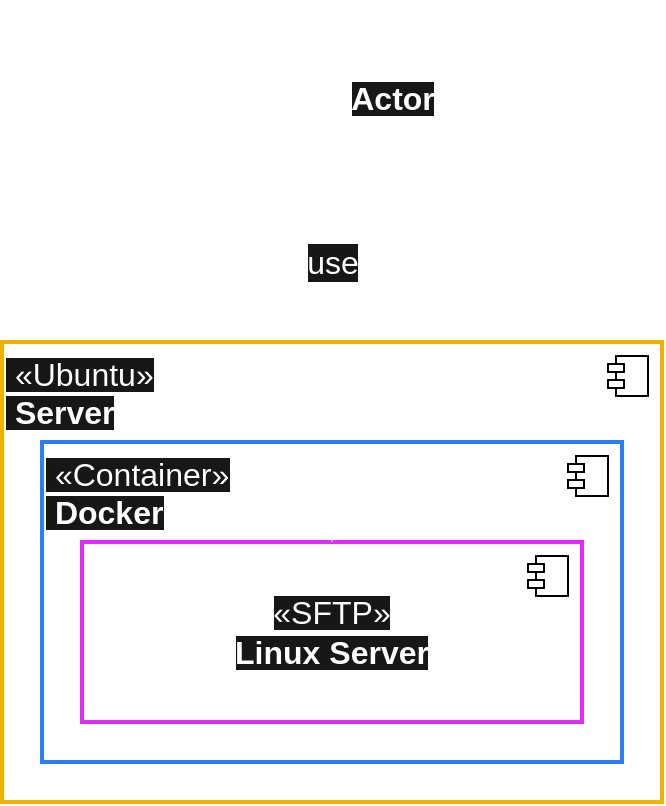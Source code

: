 <mxfile version="27.0.5" pages="3">
  <diagram name="server_sftp-introduction" id="ZuUjq1oBNj3Yt_BZWQuD">
    <mxGraphModel dx="872" dy="545" grid="1" gridSize="10" guides="1" tooltips="1" connect="1" arrows="1" fold="1" page="1" pageScale="1" pageWidth="350" pageHeight="420" math="0" shadow="0">
      <root>
        <mxCell id="0" />
        <mxCell id="1" value="Diagrama" style="locked=1;" parent="0" />
        <mxCell id="nhUN8rxTikC8suUAEnMW-1" value="&lt;span style=&quot;background-color: rgb(23, 23, 23);&quot;&gt;&amp;nbsp;«Ubuntu»&lt;br&gt;&lt;b&gt;&amp;nbsp;Server&lt;/b&gt;&lt;/span&gt;" style="html=1;dropTarget=0;whiteSpace=wrap;align=left;verticalAlign=top;fillColor=none;fontFamily=Helvetica;strokeColor=#F0B100;fontSize=16;strokeWidth=2;fontColor=#FFFFFF;" parent="1" vertex="1">
          <mxGeometry x="10" y="180" width="330" height="230" as="geometry" />
        </mxCell>
        <mxCell id="nhUN8rxTikC8suUAEnMW-2" value="" style="shape=module;jettyWidth=8;jettyHeight=4;fontFamily=Inter;fontSize=16;" parent="nhUN8rxTikC8suUAEnMW-1" vertex="1">
          <mxGeometry x="1" width="20" height="20" relative="1" as="geometry">
            <mxPoint x="-27" y="7" as="offset" />
          </mxGeometry>
        </mxCell>
        <mxCell id="nhUN8rxTikC8suUAEnMW-3" value="&lt;font style=&quot;background-color: rgb(23, 23, 23);&quot;&gt;&amp;nbsp;«Container»&lt;br&gt;&lt;b&gt;&amp;nbsp;Docker&lt;/b&gt;&lt;/font&gt;" style="html=1;dropTarget=0;whiteSpace=wrap;align=left;verticalAlign=top;fillColor=none;fontFamily=Helvetica;strokeColor=#2B7FFF;fontSize=16;strokeWidth=2;fontColor=#FFFFFF;" parent="1" vertex="1">
          <mxGeometry x="30" y="230" width="290" height="160" as="geometry" />
        </mxCell>
        <mxCell id="nhUN8rxTikC8suUAEnMW-4" value="" style="shape=module;jettyWidth=8;jettyHeight=4;fontFamily=Inter;fontSize=16;" parent="nhUN8rxTikC8suUAEnMW-3" vertex="1">
          <mxGeometry x="1" width="20" height="20" relative="1" as="geometry">
            <mxPoint x="-27" y="7" as="offset" />
          </mxGeometry>
        </mxCell>
        <mxCell id="nhUN8rxTikC8suUAEnMW-5" value="&lt;font style=&quot;background-color: rgb(23, 23, 23);&quot;&gt;«SFTP»&lt;br&gt;&lt;b&gt;Linux Server&lt;/b&gt;&lt;/font&gt;" style="html=1;dropTarget=0;whiteSpace=wrap;align=center;verticalAlign=middle;fillColor=none;fontFamily=Helvetica;strokeColor=#E12AFB;fontSize=16;strokeWidth=2;fontColor=#FFFFFF;" parent="1" vertex="1">
          <mxGeometry x="50" y="280" width="250" height="90" as="geometry" />
        </mxCell>
        <mxCell id="nhUN8rxTikC8suUAEnMW-6" value="" style="shape=module;jettyWidth=8;jettyHeight=4;fontFamily=Inter;fontSize=16;" parent="nhUN8rxTikC8suUAEnMW-5" vertex="1">
          <mxGeometry x="1" width="20" height="20" relative="1" as="geometry">
            <mxPoint x="-27" y="7" as="offset" />
          </mxGeometry>
        </mxCell>
        <mxCell id="nhUN8rxTikC8suUAEnMW-11" style="edgeStyle=orthogonalEdgeStyle;rounded=0;orthogonalLoop=1;jettySize=auto;html=1;dashed=1;strokeWidth=2;strokeColor=#FFFFFF;fontSize=16;" parent="1" source="nhUN8rxTikC8suUAEnMW-8" target="nhUN8rxTikC8suUAEnMW-5" edge="1">
          <mxGeometry relative="1" as="geometry">
            <mxPoint x="175" y="160" as="sourcePoint" />
            <Array as="points">
              <mxPoint x="175" y="190" />
              <mxPoint x="175" y="190" />
            </Array>
          </mxGeometry>
        </mxCell>
        <mxCell id="nhUN8rxTikC8suUAEnMW-13" value="&lt;span style=&quot;&quot;&gt;&lt;font style=&quot;&quot;&gt;use&lt;/font&gt;&lt;/span&gt;" style="edgeLabel;html=1;align=center;verticalAlign=middle;resizable=0;points=[];fontFamily=Helvetica;fontSize=16;labelBackgroundColor=#171717;fontColor=#FFFFFF;" parent="nhUN8rxTikC8suUAEnMW-11" vertex="1" connectable="0">
          <mxGeometry x="-0.365" y="-1" relative="1" as="geometry">
            <mxPoint x="1" y="-17" as="offset" />
          </mxGeometry>
        </mxCell>
        <mxCell id="nhUN8rxTikC8suUAEnMW-8" value="" style="shape=umlActor;verticalLabelPosition=bottom;verticalAlign=top;html=1;strokeWidth=2;strokeColor=#FFFFFF;fontSize=16;" parent="1" vertex="1">
          <mxGeometry x="150" y="10" width="50" height="90" as="geometry" />
        </mxCell>
        <mxCell id="nhUN8rxTikC8suUAEnMW-12" value="&lt;font style=&quot;color: rgb(255, 255, 255); background-color: rgb(23, 23, 23);&quot;&gt;Actor&lt;/font&gt;" style="text;align=center;fontStyle=1;verticalAlign=middle;spacingLeft=3;spacingRight=3;strokeColor=none;rotatable=0;points=[[0,0.5],[1,0.5]];portConstraint=eastwest;html=1;fontFamily=Helvetica;fontSize=16;" parent="1" vertex="1">
          <mxGeometry x="165" y="45" width="80" height="26" as="geometry" />
        </mxCell>
      </root>
    </mxGraphModel>
  </diagram>
  <diagram id="3j4ALyZD_itbC8EVBflF" name="server_sftp-docker">
    <mxGraphModel dx="872" dy="545" grid="1" gridSize="10" guides="1" tooltips="1" connect="1" arrows="1" fold="1" page="1" pageScale="1" pageWidth="500" pageHeight="610" math="0" shadow="0">
      <root>
        <mxCell id="0" />
        <mxCell id="1" value="Diagram" style="" parent="0" />
        <mxCell id="jNUU0SotHu1UUU-fDFnR-1" value="&lt;font style=&quot;color: rgb(255, 255, 255);&quot;&gt;«Ubuntu»&lt;br&gt;&lt;b&gt;Server&lt;/b&gt;&lt;/font&gt;" style="html=1;dropTarget=0;whiteSpace=wrap;fontSize=16;fontFamily=Helvetica;verticalAlign=top;fillColor=none;strokeColor=#F0B100;strokeWidth=2;" vertex="1" parent="1">
          <mxGeometry x="10" y="10" width="480" height="590" as="geometry" />
        </mxCell>
        <mxCell id="jNUU0SotHu1UUU-fDFnR-2" value="" style="shape=module;jettyWidth=8;jettyHeight=4;fontFamily=Helvetica;fontSize=16;" vertex="1" parent="jNUU0SotHu1UUU-fDFnR-1">
          <mxGeometry x="1" width="20" height="20" relative="1" as="geometry">
            <mxPoint x="-27" y="7" as="offset" />
          </mxGeometry>
        </mxCell>
        <mxCell id="mxg7SmcjYMl-GCq87uAX-1" value="&lt;font style=&quot;color: rgb(255, 255, 255);&quot;&gt;«Folder»&lt;br&gt;&lt;b&gt;Operating System&lt;/b&gt;&lt;/font&gt;" style="html=1;dropTarget=0;whiteSpace=wrap;fontSize=16;fontFamily=Helvetica;fillColor=none;strokeColor=#FF2056;strokeWidth=2;" vertex="1" parent="1">
          <mxGeometry x="160" y="60" width="180" height="90" as="geometry" />
        </mxCell>
        <mxCell id="mxg7SmcjYMl-GCq87uAX-2" value="" style="shape=module;jettyWidth=8;jettyHeight=4;fontFamily=Helvetica;fontSize=16;" vertex="1" parent="mxg7SmcjYMl-GCq87uAX-1">
          <mxGeometry x="1" width="20" height="20" relative="1" as="geometry">
            <mxPoint x="-27" y="7" as="offset" />
          </mxGeometry>
        </mxCell>
        <mxCell id="mxg7SmcjYMl-GCq87uAX-7" value="&lt;span&gt;&amp;nbsp;&lt;font&gt;«Container»&lt;br&gt;&lt;b&gt;&amp;nbsp;Docker&lt;/b&gt;&lt;/font&gt;&lt;/span&gt;" style="html=1;dropTarget=0;whiteSpace=wrap;verticalAlign=top;align=left;fontSize=16;fontFamily=Helvetica;fillColor=none;strokeColor=#2B7FFF;strokeWidth=2;fontColor=#FFFFFF;labelBackgroundColor=none;" vertex="1" parent="1">
          <mxGeometry x="20" y="200" width="460" height="380" as="geometry" />
        </mxCell>
        <mxCell id="mxg7SmcjYMl-GCq87uAX-8" value="" style="shape=module;jettyWidth=8;jettyHeight=4;fontFamily=Helvetica;fontSize=16;" vertex="1" parent="mxg7SmcjYMl-GCq87uAX-7">
          <mxGeometry x="1" width="20" height="20" relative="1" as="geometry">
            <mxPoint x="-27" y="7" as="offset" />
          </mxGeometry>
        </mxCell>
        <mxCell id="g61ECsMKBp7kHvWE8j8z-1" value="&amp;nbsp;&lt;font style=&quot;color: rgb(255, 255, 255);&quot;&gt;«SFTP»&lt;br&gt;&lt;b&gt;&amp;nbsp;Linux Server&lt;/b&gt;&lt;/font&gt;" style="html=1;dropTarget=0;whiteSpace=wrap;verticalAlign=top;align=left;fillColor=none;strokeColor=#E12AFB;fontSize=16;fontFamily=Helvetica;strokeWidth=2;" vertex="1" parent="1">
          <mxGeometry x="30" y="250" width="440" height="310" as="geometry" />
        </mxCell>
        <mxCell id="g61ECsMKBp7kHvWE8j8z-2" value="" style="shape=module;jettyWidth=8;jettyHeight=4;fontFamily=Helvetica;fontSize=16;" vertex="1" parent="g61ECsMKBp7kHvWE8j8z-1">
          <mxGeometry x="1" width="20" height="20" relative="1" as="geometry">
            <mxPoint x="-27" y="7" as="offset" />
          </mxGeometry>
        </mxCell>
        <mxCell id="mxg7SmcjYMl-GCq87uAX-4" value="&lt;font style=&quot;color: rgb(255, 255, 255);&quot;&gt;«Folder»&lt;br&gt;&lt;b&gt;SFTP Server&lt;/b&gt;&lt;/font&gt;" style="html=1;dropTarget=0;whiteSpace=wrap;fontSize=16;fontFamily=Helvetica;fillColor=none;strokeColor=#FF2056;strokeWidth=2;" vertex="1" parent="1">
          <mxGeometry x="160" y="300" width="180" height="90" as="geometry" />
        </mxCell>
        <mxCell id="mxg7SmcjYMl-GCq87uAX-5" value="" style="shape=module;jettyWidth=8;jettyHeight=4;fontFamily=Helvetica;fontSize=16;" vertex="1" parent="mxg7SmcjYMl-GCq87uAX-4">
          <mxGeometry x="1" width="20" height="20" relative="1" as="geometry">
            <mxPoint x="-27" y="7" as="offset" />
          </mxGeometry>
        </mxCell>
        <mxCell id="TKJbZWnyecMgC9bBMDFX-1" value="&lt;font style=&quot;color: rgb(255, 255, 255);&quot;&gt;«Folder»&lt;br&gt;&lt;b&gt;yahoo_finance&lt;/b&gt;&lt;/font&gt;" style="html=1;dropTarget=0;whiteSpace=wrap;fontSize=16;fontFamily=Helvetica;strokeWidth=2;strokeColor=#FFFFFF;fillColor=none;" vertex="1" parent="1">
          <mxGeometry x="60" y="450" width="180" height="90" as="geometry" />
        </mxCell>
        <mxCell id="TKJbZWnyecMgC9bBMDFX-2" value="" style="shape=module;jettyWidth=8;jettyHeight=4;fontFamily=Helvetica;fontSize=16;" vertex="1" parent="TKJbZWnyecMgC9bBMDFX-1">
          <mxGeometry x="1" width="20" height="20" relative="1" as="geometry">
            <mxPoint x="-27" y="7" as="offset" />
          </mxGeometry>
        </mxCell>
        <mxCell id="TKJbZWnyecMgC9bBMDFX-4" value="&lt;font style=&quot;color: rgb(255, 255, 255);&quot;&gt;«Folder»&lt;br&gt;&lt;b&gt;other folders&lt;/b&gt;&lt;/font&gt;" style="html=1;dropTarget=0;whiteSpace=wrap;fontSize=16;fontFamily=Helvetica;strokeWidth=2;strokeColor=#FFFFFF;fillColor=none;" vertex="1" parent="1">
          <mxGeometry x="260" y="450" width="180" height="90" as="geometry" />
        </mxCell>
        <mxCell id="TKJbZWnyecMgC9bBMDFX-5" value="" style="shape=module;jettyWidth=8;jettyHeight=4;fontFamily=Helvetica;fontSize=16;" vertex="1" parent="TKJbZWnyecMgC9bBMDFX-4">
          <mxGeometry x="1" width="20" height="20" relative="1" as="geometry">
            <mxPoint x="-27" y="7" as="offset" />
          </mxGeometry>
        </mxCell>
        <mxCell id="TKJbZWnyecMgC9bBMDFX-7" value="" style="endArrow=block;startArrow=block;endFill=1;startFill=1;html=1;rounded=0;entryX=0.5;entryY=0;entryDx=0;entryDy=0;strokeWidth=2;strokeColor=#FFFFFF;fontFamily=Helvetica;fontSize=16;" edge="1" parent="1" source="mxg7SmcjYMl-GCq87uAX-1" target="mxg7SmcjYMl-GCq87uAX-4">
          <mxGeometry width="160" relative="1" as="geometry">
            <mxPoint x="100" y="440" as="sourcePoint" />
            <mxPoint x="260" y="440" as="targetPoint" />
          </mxGeometry>
        </mxCell>
        <mxCell id="TKJbZWnyecMgC9bBMDFX-12" value="&lt;span&gt;&lt;font&gt;Mapped Volume&lt;/font&gt;&lt;/span&gt;" style="edgeLabel;html=1;align=center;verticalAlign=middle;resizable=0;points=[];fontSize=16;labelBackgroundColor=none;fontColor=#FFFFFF;fontFamily=Helvetica;" vertex="1" connectable="0" parent="TKJbZWnyecMgC9bBMDFX-7">
          <mxGeometry x="-0.121" y="-1" relative="1" as="geometry">
            <mxPoint x="1" y="-42" as="offset" />
          </mxGeometry>
        </mxCell>
        <mxCell id="TKJbZWnyecMgC9bBMDFX-8" value="1" style="endArrow=open;html=1;endSize=12;startArrow=diamondThin;startSize=14;startFill=1;edgeStyle=orthogonalEdgeStyle;align=left;verticalAlign=bottom;rounded=0;exitX=0.25;exitY=1;exitDx=0;exitDy=0;strokeWidth=2;strokeColor=#FFFFFF;fontFamily=Helvetica;fontSize=16;" edge="1" parent="1" source="mxg7SmcjYMl-GCq87uAX-4" target="TKJbZWnyecMgC9bBMDFX-1">
          <mxGeometry x="-1" y="3" relative="1" as="geometry">
            <mxPoint x="100" y="440" as="sourcePoint" />
            <mxPoint x="260" y="440" as="targetPoint" />
          </mxGeometry>
        </mxCell>
        <mxCell id="TKJbZWnyecMgC9bBMDFX-11" value="1" style="endArrow=open;html=1;endSize=12;startArrow=diamondThin;startSize=14;startFill=1;edgeStyle=orthogonalEdgeStyle;align=left;verticalAlign=bottom;rounded=0;exitX=0.75;exitY=1;exitDx=0;exitDy=0;entryX=0.5;entryY=0;entryDx=0;entryDy=0;strokeWidth=2;strokeColor=#FFFFFF;fontFamily=Helvetica;fontSize=16;" edge="1" parent="1" source="mxg7SmcjYMl-GCq87uAX-4" target="TKJbZWnyecMgC9bBMDFX-4">
          <mxGeometry x="-1" y="3" relative="1" as="geometry">
            <mxPoint x="70" y="420" as="sourcePoint" />
            <mxPoint x="230" y="420" as="targetPoint" />
          </mxGeometry>
        </mxCell>
      </root>
    </mxGraphModel>
  </diagram>
  <diagram id="-rZjWQhKUSfBIeYw_sgl" name="server_sftp-folder-structure">
    <mxGraphModel dx="1426" dy="859" grid="1" gridSize="10" guides="1" tooltips="1" connect="1" arrows="1" fold="1" page="1" pageScale="1" pageWidth="500" pageHeight="610" math="0" shadow="0">
      <root>
        <mxCell id="0" />
        <mxCell id="1" parent="0" />
      </root>
    </mxGraphModel>
  </diagram>
</mxfile>
